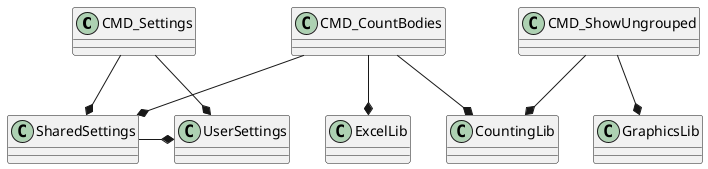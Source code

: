 @startuml diagram

class CMD_Settings
class CMD_CountBodies
class CMD_ShowUngrouped

class CountingLib

class ExcelLib

class GraphicsLib

class UserSettings
class SharedSettings

CMD_Settings --* UserSettings
CMD_Settings --* SharedSettings
SharedSettings -* UserSettings

CMD_ShowUngrouped --* CountingLib
CMD_ShowUngrouped --* GraphicsLib

CMD_CountBodies --* CountingLib
CMD_CountBodies --* ExcelLib
CMD_CountBodies --* SharedSettings

@enduml